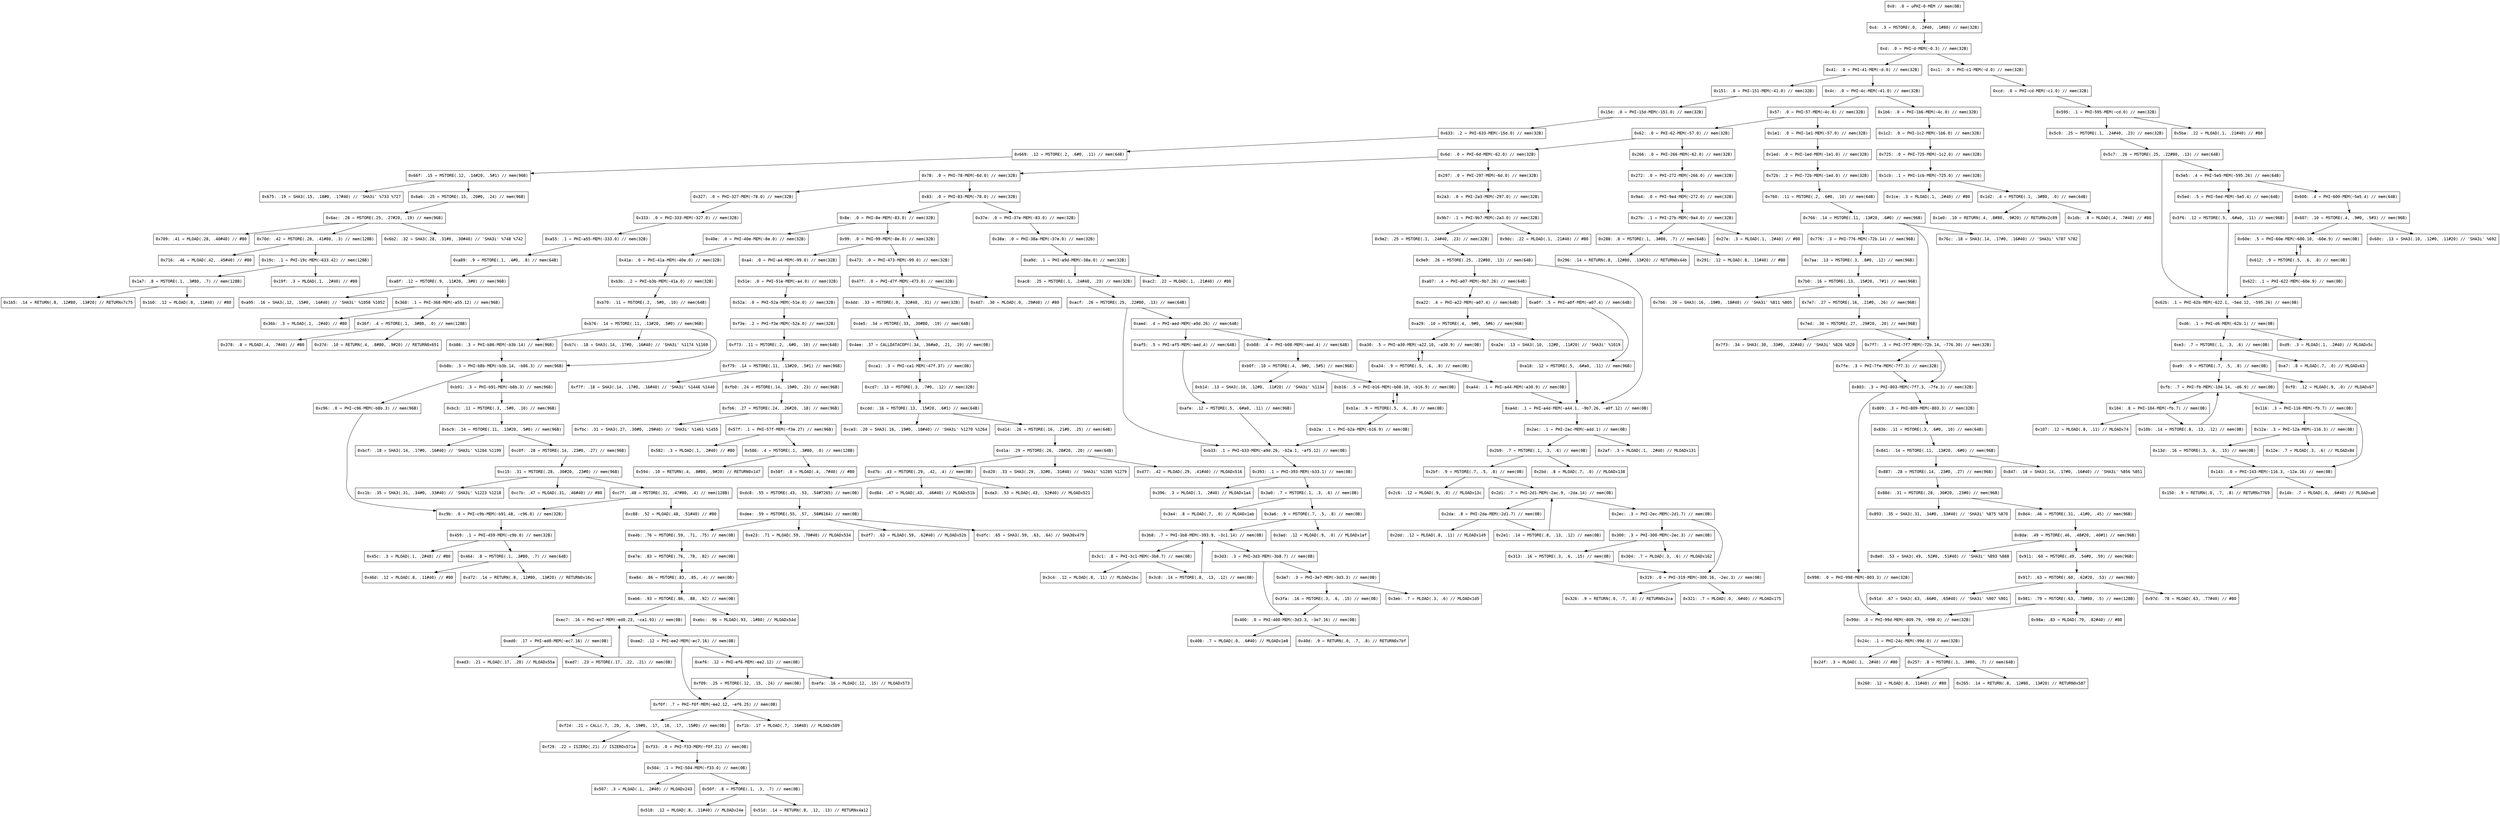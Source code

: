 
digraph G {
graph [fontname = "consolas"];
node  [fontname = "consolas"];
edge  [fontname = "consolas"];
instruction_3 [label="0x0: .0 = uPHI~0-MEM // mem(0B)", shape="record"];
instruction_2 [label="0x4: .3 = MSTORE(.0, .2#40, .1#80) // mem(32B)", shape="record"];
instruction_1719 [label="0xd: .0 = PHI~d-MEM(~0.3) // mem(32B)", shape="record"];
instruction_1720 [label="0x41: .0 = PHI~41-MEM(~d.0) // mem(32B)", shape="record"];
instruction_1682 [label="0xc1: .0 = PHI~c1-MEM(~d.0) // mem(32B)", shape="record"];
instruction_1683 [label="0x151: .0 = PHI~151-MEM(~41.0) // mem(32B)", shape="record"];
instruction_1736 [label="0x4c: .0 = PHI~4c-MEM(~41.0) // mem(32B)", shape="record"];
instruction_1576 [label="0xcd: .0 = PHI~cd-MEM(~c1.0) // mem(32B)", shape="record"];
instruction_1590 [label="0x15d: .0 = PHI~15d-MEM(~151.0) // mem(32B)", shape="record"];
instruction_1721 [label="0x57: .0 = PHI~57-MEM(~4c.0) // mem(32B)", shape="record"];
instruction_1727 [label="0x1b6: .0 = PHI~1b6-MEM(~4c.0) // mem(32B)", shape="record"];
instruction_650 [label="0x595: .1 = PHI~595-MEM(~cd.0) // mem(32B)", shape="record"];
instruction_735 [label="0x633: .2 = PHI~633-MEM(~15d.0) // mem(32B)", shape="record"];
instruction_1737 [label="0x62: .0 = PHI~62-MEM(~57.0) // mem(32B)", shape="record"];
instruction_1684 [label="0x1e1: .0 = PHI~1e1-MEM(~57.0) // mem(32B)", shape="record"];
instruction_1694 [label="0x1c2: .0 = PHI~1c2-MEM(~1b6.0) // mem(32B)", shape="record"];
instruction_653 [label="0x5c0: .25 = MSTORE(.1, .24#40, .23) // mem(32B)", shape="record"];
instruction_649 [label="0x5ba: .22 = MLOAD(.1, .21#40) // #80", shape="record"];
instruction_734 [label="0x669: .12 = MSTORE(.2, .6#0, .11) // mem(64B)", shape="record"];
instruction_1722 [label="0x6d: .0 = PHI~6d-MEM(~62.0) // mem(32B)", shape="record"];
instruction_1730 [label="0x266: .0 = PHI~266-MEM(~62.0) // mem(32B)", shape="record"];
instruction_1591 [label="0x1ed: .0 = PHI~1ed-MEM(~1e1.0) // mem(32B)", shape="record"];
instruction_1631 [label="0x725: .0 = PHI~725-MEM(~1c2.0) // mem(32B)", shape="record"];
instruction_654 [label="0x5c7: .26 = MSTORE(.25, .22#80, .13) // mem(64B)", shape="record"];
instruction_738 [label="0x66f: .15 = MSTORE(.12, .14#20, .5#1) // mem(96B)", shape="record"];
instruction_1723 [label="0x78: .0 = PHI~78-MEM(~6d.0) // mem(32B)", shape="record"];
instruction_1685 [label="0x297: .0 = PHI~297-MEM(~6d.0) // mem(32B)", shape="record"];
instruction_1700 [label="0x272: .0 = PHI~272-MEM(~266.0) // mem(32B)", shape="record"];
instruction_789 [label="0x72b: .2 = PHI~72b-MEM(~1ed.0) // mem(32B)", shape="record"];
instruction_215 [label="0x1cb: .1 = PHI~1cb-MEM(~725.0) // mem(32B)", shape="record"];
instruction_1744 [label="0x62b: .1 = PHI~62b-MEM(~622.1, ~5ed.12, ~595.26) // mem(0B)", shape="record"];
instruction_1497 [label="0x5e5: .4 = PHI~5e5-MEM(~595.26) // mem(64B)", shape="record"];
instruction_742 [label="0x675: .19 = SHA3(.15, .18#0, .17#40) // 'SHA3i' %733 %727", shape="record"];
instruction_749 [label="0x6a6: .25 = MSTORE(.15, .20#0, .24) // mem(96B)", shape="record"];
instruction_1686 [label="0x327: .0 = PHI~327-MEM(~78.0) // mem(32B)", shape="record"];
instruction_1724 [label="0x83: .0 = PHI~83-MEM(~78.0) // mem(32B)", shape="record"];
instruction_1592 [label="0x2a3: .0 = PHI~2a3-MEM(~297.0) // mem(32B)", shape="record"];
instruction_1638 [label="0x9a4: .0 = PHI~9a4-MEM(~272.0) // mem(32B)", shape="record"];
instruction_788 [label="0x760: .11 = MSTORE(.2, .6#0, .10) // mem(64B)", shape="record"];
instruction_214 [label="0x1ce: .3 = MLOAD(.1, .2#40) // #80", shape="record"];
instruction_217 [label="0x1d2: .4 = MSTORE(.1, .3#80, .0) // mem(64B)", shape="record"];
instruction_93 [label="0xd6: .1 = PHI~d6-MEM(~62b.1) // mem(0B)", shape="record"];
instruction_683 [label="0x5ed: .5 = PHI~5ed-MEM(~5e5.4) // mem(64B)", shape="record"];
instruction_695 [label="0x600: .4 = PHI~600-MEM(~5e5.4) // mem(64B)", shape="record"];
instruction_752 [label="0x6ac: .28 = MSTORE(.25, .27#20, .19) // mem(96B)", shape="record"];
instruction_1606 [label="0x333: .0 = PHI~333-MEM(~327.0) // mem(32B)", shape="record"];
instruction_1725 [label="0x8e: .0 = PHI~8e-MEM(~83.0) // mem(32B)", shape="record"];
instruction_1687 [label="0x37e: .0 = PHI~37e-MEM(~83.0) // mem(32B)", shape="record"];
instruction_977 [label="0x9b7: .1 = PHI~9b7-MEM(~2a3.0) // mem(32B)", shape="record"];
instruction_280 [label="0x27b: .1 = PHI~27b-MEM(~9a4.0) // mem(32B)", shape="record"];
instruction_792 [label="0x766: .14 = MSTORE(.11, .13#20, .6#0) // mem(96B)", shape="record"];
instruction_223 [label="0x1e0: .10 = RETURN(.4, .8#80, .9#20) // RETURNx2c89", shape="record"];
instruction_221 [label="0x1db: .8 = MLOAD(.4, .7#40) // #80", shape="record"];
instruction_97 [label="0xe3: .7 = MSTORE(.1, .3, .6) // mem(0B)", shape="record"];
instruction_92 [label="0xd9: .3 = MLOAD(.1, .2#40) // MLOADx5c", shape="record"];
instruction_682 [label="0x5f6: .12 = MSTORE(.5, .6#a0, .11) // mem(96B)", shape="record"];
instruction_694 [label="0x607: .10 = MSTORE(.4, .9#0, .5#3) // mem(96B)", shape="record"];
instruction_765 [label="0x709: .41 = MLOAD(.28, .40#40) // #80", shape="record"];
instruction_766 [label="0x70d: .42 = MSTORE(.28, .41#80, .3) // mem(128B)", shape="record"];
instruction_756 [label="0x6b2: .32 = SHA3(.28, .31#0, .30#40) // 'SHA3i' %748 %742", shape="record"];
instruction_1060 [label="0xa55: .1 = PHI~a55-MEM(~333.0) // mem(32B)", shape="record"];
instruction_1688 [label="0x40e: .0 = PHI~40e-MEM(~8e.0) // mem(32B)", shape="record"];
instruction_1689 [label="0x99: .0 = PHI~99-MEM(~8e.0) // mem(32B)", shape="record"];
instruction_1607 [label="0x38a: .0 = PHI~38a-MEM(~37e.0) // mem(32B)", shape="record"];
instruction_980 [label="0x9e2: .25 = MSTORE(.1, .24#40, .23) // mem(32B)", shape="record"];
instruction_976 [label="0x9dc: .22 = MLOAD(.1, .21#40) // #80", shape="record"];
instruction_286 [label="0x288: .8 = MSTORE(.1, .3#80, .7) // mem(64B)", shape="record"];
instruction_279 [label="0x27e: .3 = MLOAD(.1, .2#40) // #80", shape="record"];
instruction_813 [label="0x776: .3 = PHI~776-MEM(~72b.14) // mem(96B)", shape="record"];
instruction_1633 [label="0x7f7: .3 = PHI~7f7-MEM(~72b.14, ~776.30) // mem(32B)", shape="record"];
instruction_796 [label="0x76c: .18 = SHA3(.14, .17#0, .16#40) // 'SHA3i' %787 %782", shape="record"];
instruction_100 [label="0xe9: .9 = MSTORE(.7, .5, .8) // mem(0B)", shape="record"];
instruction_99 [label="0xe7: .8 = MLOAD(.7, .0) // MLOADx63", shape="record"];
instruction_703 [label="0x60e: .5 = PHI~60e-MEM(~600.10, ~60e.9) // mem(0B)", shape="record"];
instruction_698 [label="0x60c: .13 = SHA3(.10, .12#0, .11#20) // 'SHA3i' %692", shape="record"];
instruction_770 [label="0x716: .46 = MLOAD(.42, .45#40) // #80", shape="record"];
instruction_189 [label="0x19c: .1 = PHI~19c-MEM(~633.42) // mem(128B)", shape="record"];
instruction_1059 [label="0xa89: .9 = MSTORE(.1, .4#0, .8) // mem(64B)", shape="record"];
instruction_1621 [label="0x41a: .0 = PHI~41a-MEM(~40e.0) // mem(32B)", shape="record"];
instruction_1726 [label="0xa4: .0 = PHI~a4-MEM(~99.0) // mem(32B)", shape="record"];
instruction_1622 [label="0x473: .0 = PHI~473-MEM(~99.0) // mem(32B)", shape="record"];
instruction_1092 [label="0xa9d: .1 = PHI~a9d-MEM(~38a.0) // mem(32B)", shape="record"];
instruction_981 [label="0x9e9: .26 = MSTORE(.25, .22#80, .13) // mem(64B)", shape="record"];
instruction_292 [label="0x296: .14 = RETURN(.8, .12#80, .13#20) // RETURN0x44b", shape="record"];
instruction_290 [label="0x291: .12 = MLOAD(.8, .11#40) // #80", shape="record"];
instruction_812 [label="0x7aa: .13 = MSTORE(.3, .8#0, .12) // mem(96B)", shape="record"];
instruction_1557 [label="0x7fe: .3 = PHI~7fe-MEM(~7f7.3) // mem(32B)", shape="record"];
instruction_1505 [label="0x803: .3 = PHI~803-MEM(~7f7.3, ~7fe.3) // mem(32B)", shape="record"];
instruction_1475 [label="0xfb: .7 = PHI~fb-MEM(~104.14, ~d6.9) // mem(0B)", shape="record"];
instruction_103 [label="0xf0: .12 = MLOAD(.9, .0) // MLOADx67", shape="record"];
instruction_702 [label="0x612: .9 = MSTORE(.5, .6, .8) // mem(0B)", shape="record"];
instruction_195 [label="0x1a7: .8 = MSTORE(.1, .3#80, .7) // mem(128B)", shape="record"];
instruction_188 [label="0x19f: .3 = MLOAD(.1, .2#40) // #80", shape="record"];
instruction_1063 [label="0xa8f: .12 = MSTORE(.9, .11#20, .3#0) // mem(96B)", shape="record"];
instruction_1176 [label="0xb3b: .2 = PHI~b3b-MEM(~41a.0) // mem(32B)", shape="record"];
instruction_1690 [label="0x51e: .0 = PHI~51e-MEM(~a4.0) // mem(32B)", shape="record"];
instruction_567 [label="0x47f: .0 = PHI~47f-MEM(~473.0) // mem(32B)", shape="record"];
instruction_1095 [label="0xac8: .25 = MSTORE(.1, .24#40, .23) // mem(32B)", shape="record"];
instruction_1091 [label="0xac2: .22 = MLOAD(.1, .21#40) // #80", shape="record"];
instruction_1514 [label="0xa07: .4 = PHI~a07-MEM(~9b7.26) // mem(64B)", shape="record"];
instruction_1747 [label="0xa4d: .1 = PHI~a4d-MEM(~a44.1, ~9b7.26, ~a0f.12) // mem(0B)", shape="record"];
instruction_816 [label="0x7b0: .16 = MSTORE(.13, .15#20, .7#1) // mem(96B)", shape="record"];
instruction_1755 [label="0x998: .0 = PHI~998-MEM(~803.3) // mem(32B)", shape="record"];
instruction_858 [label="0x809: .3 = PHI~809-MEM(~803.3) // mem(32B)", shape="record"];
instruction_117 [label="0x104: .8 = PHI~104-MEM(~fb.7) // mem(0B)", shape="record"];
instruction_1477 [label="0x116: .3 = PHI~116-MEM(~fb.7) // mem(0B)", shape="record"];
instruction_1752 [label="0x622: .1 = PHI~622-MEM(~60e.9) // mem(0B)", shape="record"];
instruction_201 [label="0x1b5: .14 = RETURN(.8, .12#80, .13#20) // RETURNx7c75", shape="record"];
instruction_199 [label="0x1b0: .12 = MLOAD(.8, .11#40) // #80", shape="record"];
instruction_1067 [label="0xa95: .16 = SHA3(.12, .15#0, .14#40) // 'SHA3i' %1058 %1052", shape="record"];
instruction_399 [label="0x368: .1 = PHI~368-MEM(~a55.12) // mem(96B)", shape="record"];
instruction_1175 [label="0xb70: .11 = MSTORE(.2, .5#0, .10) // mem(64B)", shape="record"];
instruction_1623 [label="0x52a: .0 = PHI~52a-MEM(~51e.0) // mem(32B)", shape="record"];
instruction_570 [label="0x4dd: .33 = MSTORE(.0, .32#40, .31) // mem(32B)", shape="record"];
instruction_566 [label="0x4d7: .30 = MLOAD(.0, .29#40) // #80", shape="record"];
instruction_1096 [label="0xacf: .26 = MSTORE(.25, .22#80, .13) // mem(64B)", shape="record"];
instruction_1022 [label="0xa22: .4 = PHI~a22-MEM(~a07.4) // mem(64B)", shape="record"];
instruction_1010 [label="0xa0f: .5 = PHI~a0f-MEM(~a07.4) // mem(64B)", shape="record"];
instruction_306 [label="0x2ac: .1 = PHI~2ac-MEM(~a4d.1) // mem(0B)", shape="record"];
instruction_820 [label="0x7b6: .20 = SHA3(.16, .19#0, .18#40) // 'SHA3i' %811 %805", shape="record"];
instruction_827 [label="0x7e7: .27 = MSTORE(.16, .21#0, .26) // mem(96B)", shape="record"];
instruction_1746 [label="0x99d: .0 = PHI~99d-MEM(~809.79, ~998.0) // mem(32B)", shape="record"];
instruction_857 [label="0x83b: .11 = MSTORE(.3, .6#0, .10) // mem(64B)", shape="record"];
instruction_120 [label="0x10b: .14 = MSTORE(.8, .13, .12) // mem(0B)", shape="record"];
instruction_116 [label="0x107: .12 = MLOAD(.8, .11) // MLOADx74", shape="record"];
instruction_142 [label="0x12a: .3 = PHI~12a-MEM(~116.3) // mem(0B)", shape="record"];
instruction_161 [label="0x143: .0 = PHI~143-MEM(~116.3, ~12a.16) // mem(0B)", shape="record"];
instruction_398 [label="0x36b: .3 = MLOAD(.1, .2#40) // #80", shape="record"];
instruction_401 [label="0x36f: .4 = MSTORE(.1, .3#80, .0) // mem(128B)", shape="record"];
instruction_1179 [label="0xb76: .14 = MSTORE(.11, .13#20, .5#0) // mem(96B)", shape="record"];
instruction_1448 [label="0xf3e: .2 = PHI~f3e-MEM(~52a.0) // mem(32B)", shape="record"];
instruction_571 [label="0x4e5: .34 = MSTORE(.33, .30#80, .19) // mem(64B)", shape="record"];
instruction_1749 [label="0xb33: .1 = PHI~b33-MEM(~a9d.26, ~b2a.1, ~af5.12) // mem(0B)", shape="record"];
instruction_1521 [label="0xaed: .4 = PHI~aed-MEM(~a9d.26) // mem(64B)", shape="record"];
instruction_1021 [label="0xa29: .10 = MSTORE(.4, .9#0, .5#6) // mem(96B)", shape="record"];
instruction_1009 [label="0xa18: .12 = MSTORE(.5, .6#a0, .11) // mem(96B)", shape="record"];
instruction_310 [label="0x2b9: .7 = MSTORE(.1, .3, .6) // mem(0B)", shape="record"];
instruction_305 [label="0x2af: .3 = MLOAD(.1, .2#40) // MLOADx131", shape="record"];
instruction_830 [label="0x7ed: .30 = MSTORE(.27, .29#20, .20) // mem(96B)", shape="record"];
instruction_254 [label="0x24c: .1 = PHI~24c-MEM(~99d.0) // mem(32B)", shape="record"];
instruction_861 [label="0x841: .14 = MSTORE(.11, .13#20, .6#0) // mem(96B)", shape="record"];
instruction_151 [label="0x13d: .16 = MSTORE(.3, .6, .15) // mem(0B)", shape="record"];
instruction_141 [label="0x12e: .7 = MLOAD(.3, .6) // MLOADx8d", shape="record"];
instruction_163 [label="0x150: .9 = RETURN(.0, .7, .8) // RETURNx7769", shape="record"];
instruction_160 [label="0x14b: .7 = MLOAD(.0, .6#40) // MLOADxa0", shape="record"];
instruction_405 [label="0x378: .8 = MLOAD(.4, .7#40) // #80", shape="record"];
instruction_407 [label="0x37d: .10 = RETURN(.4, .8#80, .9#20) // RETURN0x651", shape="record"];
instruction_1566 [label="0xb86: .3 = PHI~b86-MEM(~b3b.14) // mem(96B)", shape="record"];
instruction_1183 [label="0xb7c: .18 = SHA3(.14, .17#0, .16#40) // 'SHA3i' %1174 %1169", shape="record"];
instruction_1527 [label="0xb8b: .3 = PHI~b8b-MEM(~b3b.14, ~b86.3) // mem(96B)", shape="record"];
instruction_1447 [label="0xf73: .11 = MSTORE(.2, .6#0, .10) // mem(64B)", shape="record"];
instruction_574 [label="0x4ee: .37 = CALLDATACOPY(.34, .36#a0, .21, .19) // mem(0B)", shape="record"];
instruction_421 [label="0x393: .1 = PHI~393-MEM(~b33.1) // mem(0B)", shape="record"];
instruction_1125 [label="0xaf5: .5 = PHI~af5-MEM(~aed.4) // mem(64B)", shape="record"];
instruction_1137 [label="0xb08: .4 = PHI~b08-MEM(~aed.4) // mem(64B)", shape="record"];
instruction_1030 [label="0xa30: .5 = PHI~a30-MEM(~a22.10, ~a30.9) // mem(0B)", shape="record"];
instruction_1025 [label="0xa2e: .13 = SHA3(.10, .12#0, .11#20) // 'SHA3i' %1019", shape="record"];
instruction_313 [label="0x2bf: .9 = MSTORE(.7, .5, .8) // mem(0B)", shape="record"];
instruction_312 [label="0x2bd: .8 = MLOAD(.7, .0) // MLOADx138", shape="record"];
instruction_834 [label="0x7f3: .34 = SHA3(.30, .33#0, .32#40) // 'SHA3i' %826 %820", shape="record"];
instruction_253 [label="0x24f: .3 = MLOAD(.1, .2#40) // #80", shape="record"];
instruction_260 [label="0x257: .8 = MSTORE(.1, .3#80, .7) // mem(64B)", shape="record"];
instruction_876 [label="0x887: .28 = MSTORE(.14, .23#0, .27) // mem(96B)", shape="record"];
instruction_865 [label="0x847: .18 = SHA3(.14, .17#0, .16#40) // 'SHA3i' %856 %851", shape="record"];
instruction_1762 [label="0xc96: .0 = PHI~c96-MEM(~b8b.3) // mem(96B)", shape="record"];
instruction_1206 [label="0xb91: .3 = PHI~b91-MEM(~b8b.3) // mem(96B)", shape="record"];
instruction_1451 [label="0xf79: .14 = MSTORE(.11, .13#20, .5#1) // mem(96B)", shape="record"];
instruction_1272 [label="0xca1: .3 = PHI~ca1-MEM(~47f.37) // mem(0B)", shape="record"];
instruction_420 [label="0x396: .3 = MLOAD(.1, .2#40) // MLOADx1a4", shape="record"];
instruction_425 [label="0x3a0: .7 = MSTORE(.1, .3, .6) // mem(0B)", shape="record"];
instruction_1124 [label="0xafe: .12 = MSTORE(.5, .6#a0, .11) // mem(96B)", shape="record"];
instruction_1136 [label="0xb0f: .10 = MSTORE(.4, .9#0, .5#5) // mem(96B)", shape="record"];
instruction_1029 [label="0xa34: .9 = MSTORE(.5, .6, .8) // mem(0B)", shape="record"];
instruction_316 [label="0x2c6: .12 = MLOAD(.9, .0) // MLOADx13c", shape="record"];
instruction_1482 [label="0x2d1: .7 = PHI~2d1-MEM(~2ac.9, ~2da.14) // mem(0B)", shape="record"];
instruction_264 [label="0x260: .12 = MLOAD(.8, .11#40) // #80", shape="record"];
instruction_266 [label="0x265: .14 = RETURN(.8, .12#80, .13#20) // RETURN0x587", shape="record"];
instruction_879 [label="0x88d: .31 = MSTORE(.28, .30#20, .23#0) // mem(96B)", shape="record"];
instruction_1751 [label="0xc9b: .0 = PHI~c9b-MEM(~b91.48, ~c96.0) // mem(32B)", shape="record"];
instruction_1205 [label="0xbc3: .11 = MSTORE(.3, .5#0, .10) // mem(96B)", shape="record"];
instruction_1455 [label="0xf7f: .18 = SHA3(.14, .17#0, .16#40) // 'SHA3i' %1446 %1440", shape="record"];
instruction_1462 [label="0xfb0: .24 = MSTORE(.14, .19#0, .23) // mem(96B)", shape="record"];
instruction_1271 [label="0xcd7: .13 = MSTORE(.3, .7#0, .12) // mem(32B)", shape="record"];
instruction_427 [label="0x3a4: .8 = MLOAD(.7, .0) // MLOADx1ab", shape="record"];
instruction_428 [label="0x3a6: .9 = MSTORE(.7, .5, .8) // mem(0B)", shape="record"];
instruction_1140 [label="0xb14: .13 = SHA3(.10, .12#0, .11#20) // 'SHA3i' %1134", shape="record"];
instruction_1145 [label="0xb16: .5 = PHI~b16-MEM(~b08.10, ~b16.9) // mem(0B)", shape="record"];
instruction_1756 [label="0xa44: .1 = PHI~a44-MEM(~a30.9) // mem(0B)", shape="record"];
instruction_330 [label="0x2da: .8 = PHI~2da-MEM(~2d1.7) // mem(0B)", shape="record"];
instruction_1484 [label="0x2ec: .3 = PHI~2ec-MEM(~2d1.7) // mem(0B)", shape="record"];
instruction_883 [label="0x893: .35 = SHA3(.31, .34#0, .33#40) // 'SHA3i' %875 %870", shape="record"];
instruction_894 [label="0x8d4: .46 = MSTORE(.31, .41#0, .45) // mem(96B)", shape="record"];
instruction_517 [label="0x459: .1 = PHI~459-MEM(~c9b.0) // mem(32B)", shape="record"];
instruction_1209 [label="0xbc9: .14 = MSTORE(.11, .13#20, .5#0) // mem(96B)", shape="record"];
instruction_1465 [label="0xfb6: .27 = MSTORE(.24, .26#20, .18) // mem(96B)", shape="record"];
instruction_1275 [label="0xcdd: .16 = MSTORE(.13, .15#20, .6#1) // mem(64B)", shape="record"];
instruction_1489 [label="0x3b8: .7 = PHI~3b8-MEM(~393.9, ~3c1.14) // mem(0B)", shape="record"];
instruction_431 [label="0x3ad: .12 = MLOAD(.9, .0) // MLOADx1af", shape="record"];
instruction_1144 [label="0xb1a: .9 = MSTORE(.5, .6, .8) // mem(0B)", shape="record"];
instruction_333 [label="0x2e1: .14 = MSTORE(.8, .13, .12) // mem(0B)", shape="record"];
instruction_329 [label="0x2dd: .12 = MLOAD(.8, .11) // MLOADx149", shape="record"];
instruction_355 [label="0x300: .3 = PHI~300-MEM(~2ec.3) // mem(0B)", shape="record"];
instruction_374 [label="0x319: .0 = PHI~319-MEM(~300.16, ~2ec.3) // mem(0B)", shape="record"];
instruction_897 [label="0x8da: .49 = MSTORE(.46, .48#20, .40#1) // mem(96B)", shape="record"];
instruction_516 [label="0x45c: .3 = MLOAD(.1, .2#40) // #80", shape="record"];
instruction_523 [label="0x464: .8 = MSTORE(.1, .3#80, .7) // mem(64B)", shape="record"];
instruction_1213 [label="0xbcf: .18 = SHA3(.14, .17#0, .16#40) // 'SHA3i' %1204 %1199", shape="record"];
instruction_1224 [label="0xc0f: .28 = MSTORE(.14, .23#0, .27) // mem(96B)", shape="record"];
instruction_1469 [label="0xfbc: .31 = SHA3(.27, .30#0, .29#40) // 'SHA3i' %1461 %1455", shape="record"];
instruction_620 [label="0x57f: .1 = PHI~57f-MEM(~f3e.27) // mem(96B)", shape="record"];
instruction_1279 [label="0xce3: .20 = SHA3(.16, .19#0, .18#40) // 'SHA3i' %1270 %1264", shape="record"];
instruction_1286 [label="0xd14: .26 = MSTORE(.16, .21#0, .25) // mem(64B)", shape="record"];
instruction_445 [label="0x3c1: .8 = PHI~3c1-MEM(~3b8.7) // mem(0B)", shape="record"];
instruction_1491 [label="0x3d3: .3 = PHI~3d3-MEM(~3b8.7) // mem(0B)", shape="record"];
instruction_1759 [label="0xb2a: .1 = PHI~b2a-MEM(~b16.9) // mem(0B)", shape="record"];
instruction_364 [label="0x313: .16 = MSTORE(.3, .6, .15) // mem(0B)", shape="record"];
instruction_354 [label="0x304: .7 = MLOAD(.3, .6) // MLOADx162", shape="record"];
instruction_376 [label="0x326: .9 = RETURN(.0, .7, .8) // RETURN0x2ca", shape="record"];
instruction_373 [label="0x321: .7 = MLOAD(.0, .6#40) // MLOADx175", shape="record"];
instruction_901 [label="0x8e0: .53 = SHA3(.49, .52#0, .51#40) // 'SHA3i' %893 %888", shape="record"];
instruction_908 [label="0x911: .60 = MSTORE(.49, .54#0, .59) // mem(96B)", shape="record"];
instruction_527 [label="0x46d: .12 = MLOAD(.8, .11#40) // #80", shape="record"];
instruction_529 [label="0x472: .14 = RETURN(.8, .12#80, .13#20) // RETURN0x16c", shape="record"];
instruction_1227 [label="0xc15: .31 = MSTORE(.28, .30#20, .23#0) // mem(96B)", shape="record"];
instruction_619 [label="0x582: .3 = MLOAD(.1, .2#40) // #80", shape="record"];
instruction_622 [label="0x586: .4 = MSTORE(.1, .3#80, .0) // mem(128B)", shape="record"];
instruction_1289 [label="0xd1a: .29 = MSTORE(.26, .28#20, .20) // mem(64B)", shape="record"];
instruction_448 [label="0x3c8: .14 = MSTORE(.8, .13, .12) // mem(0B)", shape="record"];
instruction_444 [label="0x3c4: .12 = MLOAD(.8, .11) // MLOADx1bc", shape="record"];
instruction_489 [label="0x400: .0 = PHI~400-MEM(~3d3.3, ~3e7.16) // mem(0B)", shape="record"];
instruction_470 [label="0x3e7: .3 = PHI~3e7-MEM(~3d3.3) // mem(0B)", shape="record"];
instruction_911 [label="0x917: .63 = MSTORE(.60, .62#20, .53) // mem(96B)", shape="record"];
instruction_1231 [label="0xc1b: .35 = SHA3(.31, .34#0, .33#40) // 'SHA3i' %1223 %1218", shape="record"];
instruction_1243 [label="0xc7b: .47 = MLOAD(.31, .46#40) // #80", shape="record"];
instruction_1244 [label="0xc7f: .48 = MSTORE(.31, .47#80, .4) // mem(128B)", shape="record"];
instruction_628 [label="0x594: .10 = RETURN(.4, .8#80, .9#20) // RETURN0x147", shape="record"];
instruction_626 [label="0x58f: .8 = MLOAD(.4, .7#40) // #80", shape="record"];
instruction_1303 [label="0xd7b: .43 = MSTORE(.29, .42, .4) // mem(0B)", shape="record"];
instruction_1293 [label="0xd20: .33 = SHA3(.29, .32#0, .31#40) // 'SHA3i' %1285 %1279", shape="record"];
instruction_1302 [label="0xd77: .42 = MLOAD(.29, .41#40) // MLOADx516", shape="record"];
instruction_488 [label="0x408: .7 = MLOAD(.0, .6#40) // MLOADx1e8", shape="record"];
instruction_491 [label="0x40d: .9 = RETURN(.0, .7, .8) // RETURN0x7bf", shape="record"];
instruction_479 [label="0x3fa: .16 = MSTORE(.3, .6, .15) // mem(0B)", shape="record"];
instruction_469 [label="0x3eb: .7 = MLOAD(.3, .6) // MLOADx1d5", shape="record"];
instruction_915 [label="0x91d: .67 = SHA3(.63, .66#0, .65#40) // 'SHA3i' %907 %901", shape="record"];
instruction_927 [label="0x981: .79 = MSTORE(.63, .78#80, .5) // mem(128B)", shape="record"];
instruction_926 [label="0x97d: .78 = MLOAD(.63, .77#40) // #80", shape="record"];
instruction_1248 [label="0xc88: .52 = MLOAD(.48, .51#40) // #80", shape="record"];
instruction_1315 [label="0xdc8: .55 = MSTORE(.43, .53, .54#7265) // mem(0B)", shape="record"];
instruction_1307 [label="0xd84: .47 = MLOAD(.43, .46#40) // MLOADx51b", shape="record"];
instruction_1313 [label="0xda3: .53 = MLOAD(.43, .52#40) // MLOADx521", shape="record"];
instruction_931 [label="0x98a: .83 = MLOAD(.79, .82#40) // #80", shape="record"];
instruction_1319 [label="0xdee: .59 = MSTORE(.55, .57, .58#6164) // mem(0B)", shape="record"];
instruction_1337 [label="0xe4b: .76 = MSTORE(.59, .71, .75) // mem(0B)", shape="record"];
instruction_1332 [label="0xe23: .71 = MLOAD(.59, .70#40) // MLOADx534", shape="record"];
instruction_1323 [label="0xdf7: .63 = MLOAD(.59, .62#40) // MLOADx52b", shape="record"];
instruction_1325 [label="0xdfc: .65 = SHA3(.59, .63, .64) // SHA30x479", shape="record"];
instruction_1344 [label="0xe7e: .83 = MSTORE(.76, .78, .82) // mem(0B)", shape="record"];
instruction_1347 [label="0xe84: .86 = MSTORE(.83, .85, .4) // mem(0B)", shape="record"];
instruction_1354 [label="0xeb6: .93 = MSTORE(.86, .88, .92) // mem(0B)", shape="record"];
instruction_1534 [label="0xec7: .16 = PHI~ec7-MEM(~ed0.23, ~ca1.93) // mem(0B)", shape="record"];
instruction_1357 [label="0xebc: .96 = MLOAD(.93, .1#80) // MLOADx54d", shape="record"];
instruction_1371 [label="0xed0: .17 = PHI~ed0-MEM(~ec7.16) // mem(0B)", shape="record"];
instruction_1536 [label="0xee2: .12 = PHI~ee2-MEM(~ec7.16) // mem(0B)", shape="record"];
instruction_1374 [label="0xed7: .23 = MSTORE(.17, .22, .21) // mem(0B)", shape="record"];
instruction_1370 [label="0xed3: .21 = MLOAD(.17, .20) // MLOADx55a", shape="record"];
instruction_1418 [label="0xf0f: .7 = PHI~f0f-MEM(~ee2.12, ~ef6.25) // mem(0B)", shape="record"];
instruction_1396 [label="0xef6: .12 = PHI~ef6-MEM(~ee2.12) // mem(0B)", shape="record"];
instruction_1423 [label="0xf24: .21 = CALL(.7, .20, .6, .19#0, .17, .18, .17, .15#0) // mem(0B)", shape="record"];
instruction_1417 [label="0xf1b: .17 = MLOAD(.7, .16#40) // MLOADx589", shape="record"];
instruction_1405 [label="0xf09: .25 = MSTORE(.12, .15, .24) // mem(0B)", shape="record"];
instruction_1395 [label="0xefa: .16 = MLOAD(.12, .15) // MLOADx573", shape="record"];
instruction_1425 [label="0xf29: .22 = ISZERO(.21) // ISZEROx571a", shape="record"];
instruction_1769 [label="0xf33: .0 = PHI~f33-MEM(~f0f.21) // mem(0B)", shape="record"];
instruction_580 [label="0x504: .1 = PHI~504-MEM(~f33.0) // mem(0B)", shape="record"];
instruction_579 [label="0x507: .3 = MLOAD(.1, .2#40) // MLOADx243", shape="record"];
instruction_586 [label="0x50f: .8 = MSTORE(.1, .3, .7) // mem(0B)", shape="record"];
instruction_590 [label="0x518: .12 = MLOAD(.8, .11#40) // MLOADx24e", shape="record"];
instruction_592 [label="0x51d: .14 = RETURN(.8, .12, .13) // RETURNx4a12", shape="record"];
instruction_3 -> instruction_2
instruction_2 -> instruction_1719
instruction_1719 -> instruction_1720
instruction_1719 -> instruction_1682
instruction_1720 -> instruction_1683
instruction_1720 -> instruction_1736
instruction_1682 -> instruction_1576
instruction_1683 -> instruction_1590
instruction_1736 -> instruction_1721
instruction_1736 -> instruction_1727
instruction_1576 -> instruction_650
instruction_1590 -> instruction_735
instruction_1721 -> instruction_1737
instruction_1721 -> instruction_1684
instruction_1727 -> instruction_1694
instruction_650 -> instruction_653
instruction_650 -> instruction_649
instruction_735 -> instruction_734
instruction_1737 -> instruction_1722
instruction_1737 -> instruction_1730
instruction_1684 -> instruction_1591
instruction_1694 -> instruction_1631
instruction_653 -> instruction_654
instruction_734 -> instruction_738
instruction_1722 -> instruction_1723
instruction_1722 -> instruction_1685
instruction_1730 -> instruction_1700
instruction_1591 -> instruction_789
instruction_1631 -> instruction_215
instruction_654 -> instruction_1744
instruction_654 -> instruction_1497
instruction_738 -> instruction_742
instruction_738 -> instruction_749
instruction_1723 -> instruction_1686
instruction_1723 -> instruction_1724
instruction_1685 -> instruction_1592
instruction_1700 -> instruction_1638
instruction_789 -> instruction_788
instruction_215 -> instruction_214
instruction_215 -> instruction_217
instruction_1744 -> instruction_93
instruction_1497 -> instruction_683
instruction_1497 -> instruction_695
instruction_749 -> instruction_752
instruction_1686 -> instruction_1606
instruction_1724 -> instruction_1725
instruction_1724 -> instruction_1687
instruction_1592 -> instruction_977
instruction_1638 -> instruction_280
instruction_788 -> instruction_792
instruction_217 -> instruction_223
instruction_217 -> instruction_221
instruction_93 -> instruction_97
instruction_93 -> instruction_92
instruction_683 -> instruction_682
instruction_695 -> instruction_694
instruction_752 -> instruction_765
instruction_752 -> instruction_766
instruction_752 -> instruction_756
instruction_1606 -> instruction_1060
instruction_1725 -> instruction_1688
instruction_1725 -> instruction_1689
instruction_1687 -> instruction_1607
instruction_977 -> instruction_980
instruction_977 -> instruction_976
instruction_280 -> instruction_286
instruction_280 -> instruction_279
instruction_792 -> instruction_813
instruction_792 -> instruction_1633
instruction_792 -> instruction_796
instruction_97 -> instruction_100
instruction_97 -> instruction_99
instruction_682 -> instruction_1744
instruction_694 -> instruction_703
instruction_694 -> instruction_698
instruction_766 -> instruction_770
instruction_766 -> instruction_189
instruction_1060 -> instruction_1059
instruction_1688 -> instruction_1621
instruction_1689 -> instruction_1726
instruction_1689 -> instruction_1622
instruction_1607 -> instruction_1092
instruction_980 -> instruction_981
instruction_286 -> instruction_292
instruction_286 -> instruction_290
instruction_813 -> instruction_812
instruction_1633 -> instruction_1557
instruction_1633 -> instruction_1505
instruction_100 -> instruction_1475
instruction_100 -> instruction_103
instruction_703 -> instruction_702
instruction_189 -> instruction_195
instruction_189 -> instruction_188
instruction_1059 -> instruction_1063
instruction_1621 -> instruction_1176
instruction_1726 -> instruction_1690
instruction_1622 -> instruction_567
instruction_1092 -> instruction_1095
instruction_1092 -> instruction_1091
instruction_981 -> instruction_1514
instruction_981 -> instruction_1747
instruction_812 -> instruction_816
instruction_1557 -> instruction_1505
instruction_1505 -> instruction_1755
instruction_1505 -> instruction_858
instruction_1475 -> instruction_117
instruction_1475 -> instruction_1477
instruction_702 -> instruction_703
instruction_702 -> instruction_1752
instruction_195 -> instruction_201
instruction_195 -> instruction_199
instruction_1063 -> instruction_1067
instruction_1063 -> instruction_399
instruction_1176 -> instruction_1175
instruction_1690 -> instruction_1623
instruction_567 -> instruction_570
instruction_567 -> instruction_566
instruction_1095 -> instruction_1096
instruction_1514 -> instruction_1022
instruction_1514 -> instruction_1010
instruction_1747 -> instruction_306
instruction_816 -> instruction_820
instruction_816 -> instruction_827
instruction_1755 -> instruction_1746
instruction_858 -> instruction_857
instruction_117 -> instruction_120
instruction_117 -> instruction_116
instruction_1477 -> instruction_142
instruction_1477 -> instruction_161
instruction_1752 -> instruction_1744
instruction_399 -> instruction_398
instruction_399 -> instruction_401
instruction_1175 -> instruction_1179
instruction_1623 -> instruction_1448
instruction_570 -> instruction_571
instruction_1096 -> instruction_1749
instruction_1096 -> instruction_1521
instruction_1022 -> instruction_1021
instruction_1010 -> instruction_1009
instruction_306 -> instruction_310
instruction_306 -> instruction_305
instruction_827 -> instruction_830
instruction_1746 -> instruction_254
instruction_857 -> instruction_861
instruction_120 -> instruction_1475
instruction_142 -> instruction_151
instruction_142 -> instruction_141
instruction_161 -> instruction_163
instruction_161 -> instruction_160
instruction_401 -> instruction_405
instruction_401 -> instruction_407
instruction_1179 -> instruction_1566
instruction_1179 -> instruction_1183
instruction_1179 -> instruction_1527
instruction_1448 -> instruction_1447
instruction_571 -> instruction_574
instruction_1749 -> instruction_421
instruction_1521 -> instruction_1125
instruction_1521 -> instruction_1137
instruction_1021 -> instruction_1030
instruction_1021 -> instruction_1025
instruction_1009 -> instruction_1747
instruction_310 -> instruction_313
instruction_310 -> instruction_312
instruction_830 -> instruction_834
instruction_830 -> instruction_1633
instruction_254 -> instruction_253
instruction_254 -> instruction_260
instruction_861 -> instruction_876
instruction_861 -> instruction_865
instruction_151 -> instruction_161
instruction_1566 -> instruction_1527
instruction_1527 -> instruction_1762
instruction_1527 -> instruction_1206
instruction_1447 -> instruction_1451
instruction_574 -> instruction_1272
instruction_421 -> instruction_420
instruction_421 -> instruction_425
instruction_1125 -> instruction_1124
instruction_1137 -> instruction_1136
instruction_1030 -> instruction_1029
instruction_313 -> instruction_316
instruction_313 -> instruction_1482
instruction_260 -> instruction_264
instruction_260 -> instruction_266
instruction_876 -> instruction_879
instruction_1762 -> instruction_1751
instruction_1206 -> instruction_1205
instruction_1451 -> instruction_1455
instruction_1451 -> instruction_1462
instruction_1272 -> instruction_1271
instruction_425 -> instruction_427
instruction_425 -> instruction_428
instruction_1124 -> instruction_1749
instruction_1136 -> instruction_1140
instruction_1136 -> instruction_1145
instruction_1029 -> instruction_1030
instruction_1029 -> instruction_1756
instruction_1482 -> instruction_330
instruction_1482 -> instruction_1484
instruction_879 -> instruction_883
instruction_879 -> instruction_894
instruction_1751 -> instruction_517
instruction_1205 -> instruction_1209
instruction_1462 -> instruction_1465
instruction_1271 -> instruction_1275
instruction_428 -> instruction_1489
instruction_428 -> instruction_431
instruction_1145 -> instruction_1144
instruction_1756 -> instruction_1747
instruction_330 -> instruction_333
instruction_330 -> instruction_329
instruction_1484 -> instruction_355
instruction_1484 -> instruction_374
instruction_894 -> instruction_897
instruction_517 -> instruction_516
instruction_517 -> instruction_523
instruction_1209 -> instruction_1213
instruction_1209 -> instruction_1224
instruction_1465 -> instruction_1469
instruction_1465 -> instruction_620
instruction_1275 -> instruction_1279
instruction_1275 -> instruction_1286
instruction_1489 -> instruction_445
instruction_1489 -> instruction_1491
instruction_1144 -> instruction_1759
instruction_1144 -> instruction_1145
instruction_333 -> instruction_1482
instruction_355 -> instruction_364
instruction_355 -> instruction_354
instruction_374 -> instruction_376
instruction_374 -> instruction_373
instruction_897 -> instruction_901
instruction_897 -> instruction_908
instruction_523 -> instruction_527
instruction_523 -> instruction_529
instruction_1224 -> instruction_1227
instruction_620 -> instruction_619
instruction_620 -> instruction_622
instruction_1286 -> instruction_1289
instruction_445 -> instruction_448
instruction_445 -> instruction_444
instruction_1491 -> instruction_489
instruction_1491 -> instruction_470
instruction_1759 -> instruction_1749
instruction_364 -> instruction_374
instruction_908 -> instruction_911
instruction_1227 -> instruction_1231
instruction_1227 -> instruction_1243
instruction_1227 -> instruction_1244
instruction_622 -> instruction_628
instruction_622 -> instruction_626
instruction_1289 -> instruction_1303
instruction_1289 -> instruction_1293
instruction_1289 -> instruction_1302
instruction_448 -> instruction_1489
instruction_489 -> instruction_488
instruction_489 -> instruction_491
instruction_470 -> instruction_479
instruction_470 -> instruction_469
instruction_911 -> instruction_915
instruction_911 -> instruction_927
instruction_911 -> instruction_926
instruction_1244 -> instruction_1248
instruction_1244 -> instruction_1751
instruction_1303 -> instruction_1315
instruction_1303 -> instruction_1307
instruction_1303 -> instruction_1313
instruction_479 -> instruction_489
instruction_927 -> instruction_1746
instruction_927 -> instruction_931
instruction_1315 -> instruction_1319
instruction_1319 -> instruction_1337
instruction_1319 -> instruction_1332
instruction_1319 -> instruction_1323
instruction_1319 -> instruction_1325
instruction_1337 -> instruction_1344
instruction_1344 -> instruction_1347
instruction_1347 -> instruction_1354
instruction_1354 -> instruction_1534
instruction_1354 -> instruction_1357
instruction_1534 -> instruction_1371
instruction_1534 -> instruction_1536
instruction_1371 -> instruction_1374
instruction_1371 -> instruction_1370
instruction_1536 -> instruction_1418
instruction_1536 -> instruction_1396
instruction_1374 -> instruction_1534
instruction_1418 -> instruction_1423
instruction_1418 -> instruction_1417
instruction_1396 -> instruction_1405
instruction_1396 -> instruction_1395
instruction_1423 -> instruction_1425
instruction_1423 -> instruction_1769
instruction_1405 -> instruction_1418
instruction_1769 -> instruction_580
instruction_580 -> instruction_579
instruction_580 -> instruction_586
instruction_586 -> instruction_590
instruction_586 -> instruction_592
}
